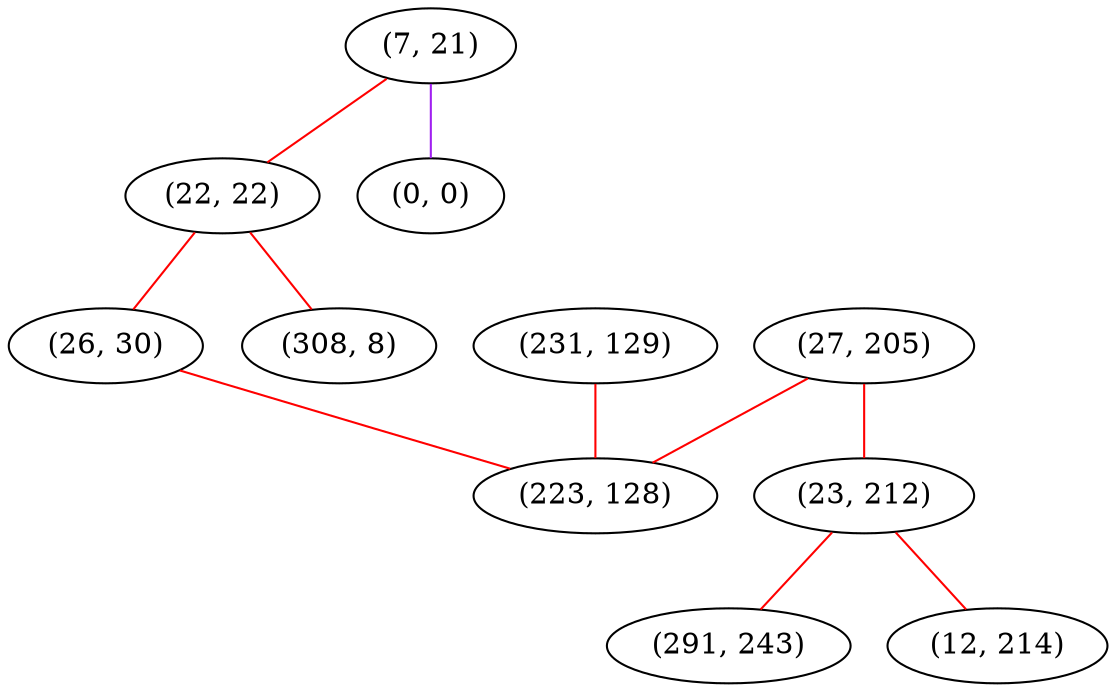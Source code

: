 graph "" {
"(7, 21)";
"(22, 22)";
"(231, 129)";
"(0, 0)";
"(27, 205)";
"(23, 212)";
"(26, 30)";
"(291, 243)";
"(308, 8)";
"(223, 128)";
"(12, 214)";
"(7, 21)" -- "(0, 0)"  [color=purple, key=0, weight=4];
"(7, 21)" -- "(22, 22)"  [color=red, key=0, weight=1];
"(22, 22)" -- "(26, 30)"  [color=red, key=0, weight=1];
"(22, 22)" -- "(308, 8)"  [color=red, key=0, weight=1];
"(231, 129)" -- "(223, 128)"  [color=red, key=0, weight=1];
"(27, 205)" -- "(23, 212)"  [color=red, key=0, weight=1];
"(27, 205)" -- "(223, 128)"  [color=red, key=0, weight=1];
"(23, 212)" -- "(291, 243)"  [color=red, key=0, weight=1];
"(23, 212)" -- "(12, 214)"  [color=red, key=0, weight=1];
"(26, 30)" -- "(223, 128)"  [color=red, key=0, weight=1];
}
